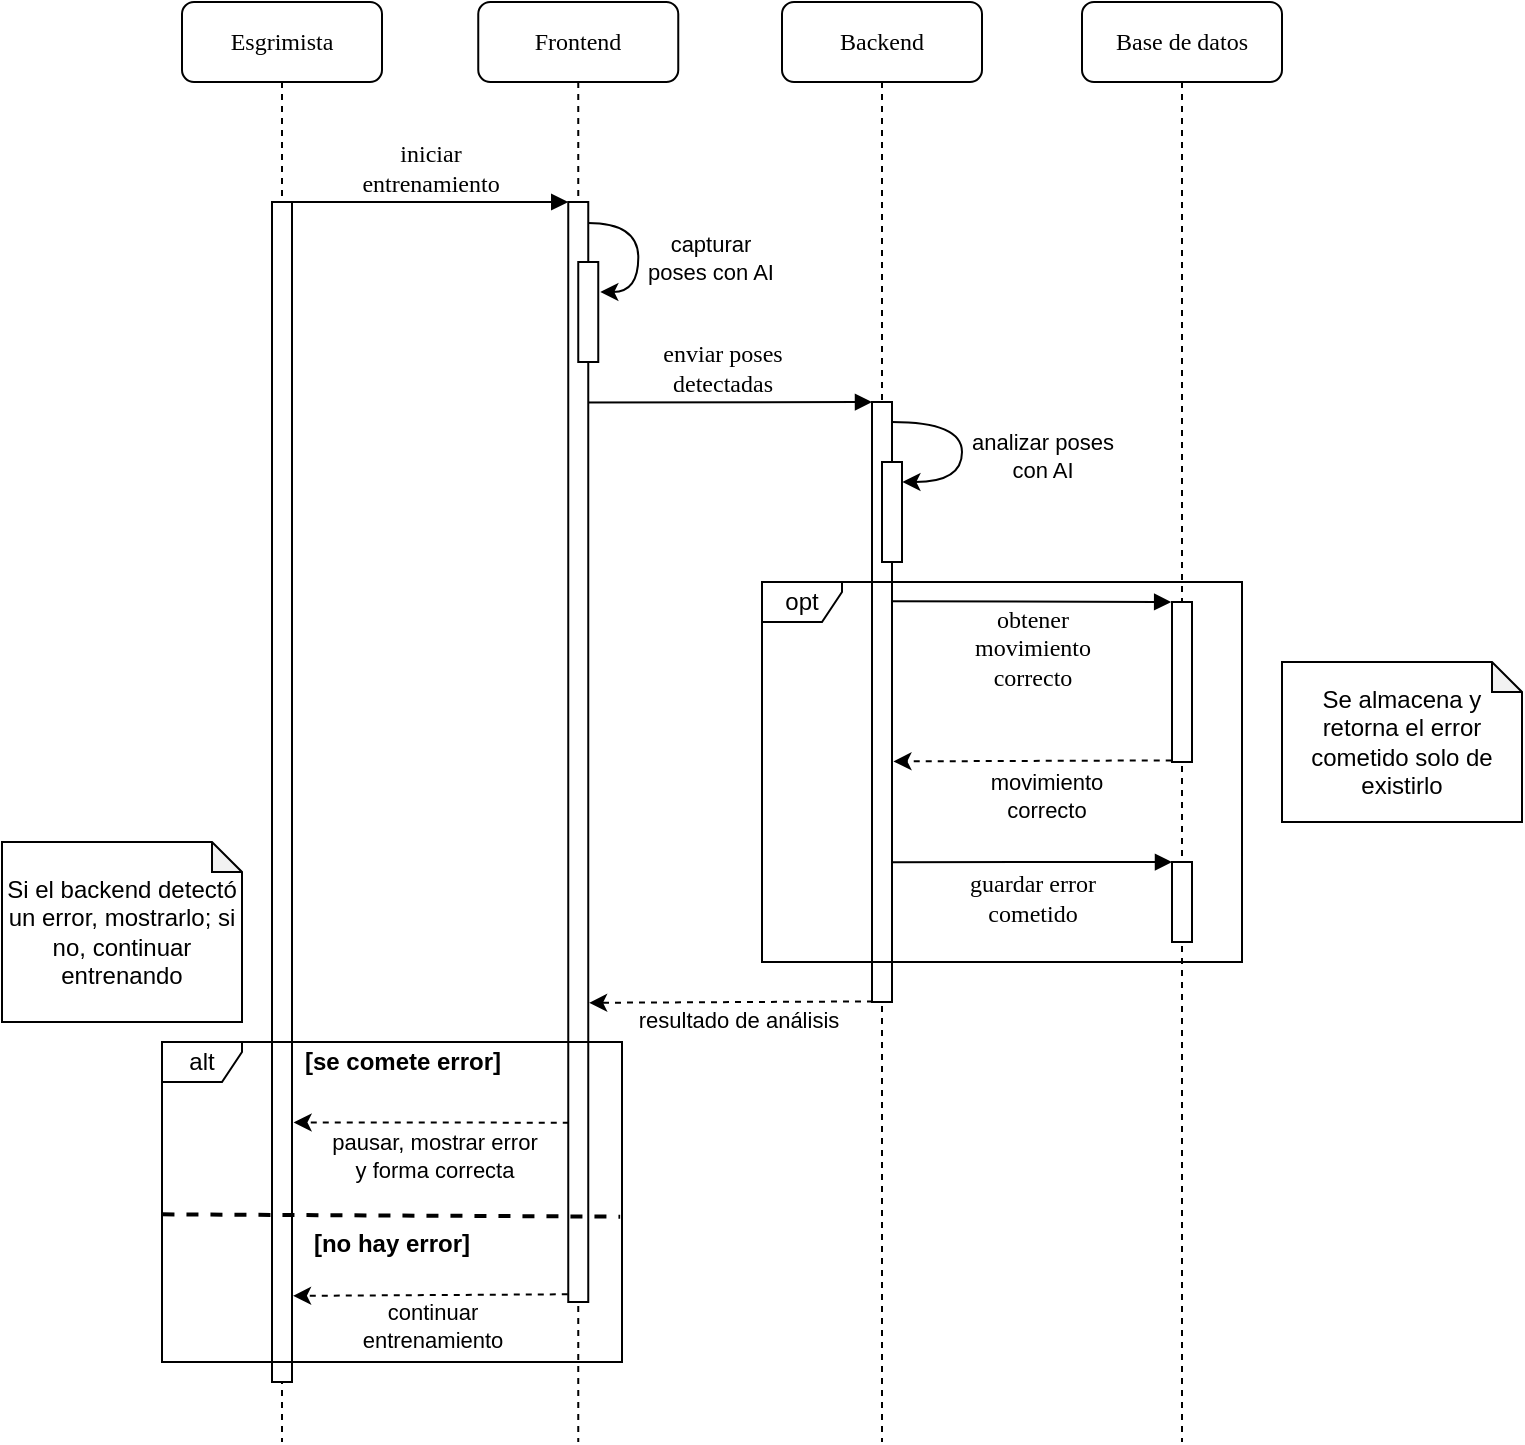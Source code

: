 <mxfile version="21.6.2" type="device">
  <diagram name="Page-1" id="13e1069c-82ec-6db2-03f1-153e76fe0fe0">
    <mxGraphModel dx="1583" dy="933" grid="1" gridSize="10" guides="1" tooltips="1" connect="1" arrows="1" fold="1" page="1" pageScale="1" pageWidth="1100" pageHeight="850" background="none" math="0" shadow="0">
      <root>
        <mxCell id="0" />
        <mxCell id="1" parent="0" />
        <mxCell id="7baba1c4bc27f4b0-3" value="Backend" style="shape=umlLifeline;perimeter=lifelinePerimeter;whiteSpace=wrap;html=1;container=1;collapsible=0;recursiveResize=0;outlineConnect=0;rounded=1;shadow=0;comic=0;labelBackgroundColor=none;strokeWidth=1;fontFamily=Verdana;fontSize=12;align=center;" parent="1" vertex="1">
          <mxGeometry x="400" y="80" width="100" height="720" as="geometry" />
        </mxCell>
        <mxCell id="7baba1c4bc27f4b0-13" value="" style="html=1;points=[];perimeter=orthogonalPerimeter;rounded=0;shadow=0;comic=0;labelBackgroundColor=none;strokeWidth=1;fontFamily=Verdana;fontSize=12;align=center;" parent="7baba1c4bc27f4b0-3" vertex="1">
          <mxGeometry x="45" y="200" width="10" height="300" as="geometry" />
        </mxCell>
        <mxCell id="qBDbkvtDwUS9hgoBzdMr-4" value="" style="html=1;points=[];perimeter=orthogonalPerimeter;rounded=0;shadow=0;comic=0;labelBackgroundColor=none;strokeWidth=1;fontFamily=Verdana;fontSize=12;align=center;" vertex="1" parent="7baba1c4bc27f4b0-3">
          <mxGeometry x="50" y="230" width="10" height="50" as="geometry" />
        </mxCell>
        <mxCell id="qBDbkvtDwUS9hgoBzdMr-5" value="" style="endArrow=classic;html=1;rounded=0;entryX=1.019;entryY=0.192;entryDx=0;entryDy=0;entryPerimeter=0;edgeStyle=orthogonalEdgeStyle;curved=1;" edge="1" parent="7baba1c4bc27f4b0-3" target="qBDbkvtDwUS9hgoBzdMr-4">
          <mxGeometry width="50" height="50" relative="1" as="geometry">
            <mxPoint x="55" y="210" as="sourcePoint" />
            <mxPoint x="116" y="245" as="targetPoint" />
            <Array as="points">
              <mxPoint x="90" y="210" />
              <mxPoint x="90" y="240" />
              <mxPoint x="60" y="240" />
            </Array>
          </mxGeometry>
        </mxCell>
        <mxCell id="qBDbkvtDwUS9hgoBzdMr-6" value="analizar poses &lt;br&gt;con AI" style="edgeLabel;html=1;align=center;verticalAlign=middle;resizable=0;points=[];" vertex="1" connectable="0" parent="qBDbkvtDwUS9hgoBzdMr-5">
          <mxGeometry x="0.157" y="2" relative="1" as="geometry">
            <mxPoint x="38" y="-3" as="offset" />
          </mxGeometry>
        </mxCell>
        <mxCell id="7baba1c4bc27f4b0-4" value="Base de datos" style="shape=umlLifeline;perimeter=lifelinePerimeter;whiteSpace=wrap;html=1;container=1;collapsible=0;recursiveResize=0;outlineConnect=0;rounded=1;shadow=0;comic=0;labelBackgroundColor=none;strokeWidth=1;fontFamily=Verdana;fontSize=12;align=center;" parent="1" vertex="1">
          <mxGeometry x="550" y="80" width="100" height="720" as="geometry" />
        </mxCell>
        <mxCell id="qBDbkvtDwUS9hgoBzdMr-7" value="obtener &lt;br&gt;movimiento &lt;br&gt;correcto" style="html=1;verticalAlign=bottom;endArrow=block;labelBackgroundColor=none;fontFamily=Verdana;fontSize=12;edgeStyle=elbowEdgeStyle;elbow=vertical;entryX=-0.042;entryY=0.002;entryDx=0;entryDy=0;entryPerimeter=0;spacingTop=0;spacing=-5;exitX=0.994;exitY=0.332;exitDx=0;exitDy=0;exitPerimeter=0;" edge="1" parent="7baba1c4bc27f4b0-4" source="7baba1c4bc27f4b0-13">
          <mxGeometry x="0.002" y="-40" relative="1" as="geometry">
            <mxPoint x="-85" y="300.286" as="sourcePoint" />
            <mxPoint x="44.58" y="300.1" as="targetPoint" />
            <mxPoint as="offset" />
          </mxGeometry>
        </mxCell>
        <mxCell id="qBDbkvtDwUS9hgoBzdMr-8" value="" style="html=1;points=[];perimeter=orthogonalPerimeter;rounded=0;shadow=0;comic=0;labelBackgroundColor=none;strokeWidth=1;fontFamily=Verdana;fontSize=12;align=center;" vertex="1" parent="7baba1c4bc27f4b0-4">
          <mxGeometry x="45" y="300" width="10" height="80" as="geometry" />
        </mxCell>
        <mxCell id="qBDbkvtDwUS9hgoBzdMr-11" value="guardar error &lt;br&gt;cometido" style="html=1;verticalAlign=bottom;endArrow=block;labelBackgroundColor=none;fontFamily=Verdana;fontSize=12;edgeStyle=elbowEdgeStyle;elbow=vertical;entryX=-0.042;entryY=0.002;entryDx=0;entryDy=0;entryPerimeter=0;spacingTop=0;spacing=-3;exitX=1.038;exitY=0.767;exitDx=0;exitDy=0;exitPerimeter=0;" edge="1" parent="7baba1c4bc27f4b0-4" source="7baba1c4bc27f4b0-13">
          <mxGeometry x="-0.002" y="-30" relative="1" as="geometry">
            <mxPoint x="-84.58" y="430.186" as="sourcePoint" />
            <mxPoint x="45.0" y="430" as="targetPoint" />
            <mxPoint as="offset" />
          </mxGeometry>
        </mxCell>
        <mxCell id="qBDbkvtDwUS9hgoBzdMr-12" value="" style="html=1;points=[];perimeter=orthogonalPerimeter;rounded=0;shadow=0;comic=0;labelBackgroundColor=none;strokeWidth=1;fontFamily=Verdana;fontSize=12;align=center;" vertex="1" parent="7baba1c4bc27f4b0-4">
          <mxGeometry x="45" y="430" width="10" height="40" as="geometry" />
        </mxCell>
        <mxCell id="7baba1c4bc27f4b0-8" value="Esgrimista" style="shape=umlLifeline;perimeter=lifelinePerimeter;whiteSpace=wrap;html=1;container=1;collapsible=0;recursiveResize=0;outlineConnect=0;rounded=1;shadow=0;comic=0;labelBackgroundColor=none;strokeWidth=1;fontFamily=Verdana;fontSize=12;align=center;" parent="1" vertex="1">
          <mxGeometry x="100" y="80" width="100" height="720" as="geometry" />
        </mxCell>
        <mxCell id="7baba1c4bc27f4b0-9" value="" style="html=1;points=[];perimeter=orthogonalPerimeter;rounded=0;shadow=0;comic=0;labelBackgroundColor=none;strokeWidth=1;fontFamily=Verdana;fontSize=12;align=center;" parent="7baba1c4bc27f4b0-8" vertex="1">
          <mxGeometry x="45" y="100" width="10" height="590" as="geometry" />
        </mxCell>
        <mxCell id="7baba1c4bc27f4b0-11" value="iniciar &lt;br&gt;entrenamiento" style="html=1;verticalAlign=bottom;endArrow=block;entryX=0;entryY=0;labelBackgroundColor=none;fontFamily=Verdana;fontSize=12;edgeStyle=elbowEdgeStyle;elbow=vertical;" parent="1" source="7baba1c4bc27f4b0-9" target="7baba1c4bc27f4b0-10" edge="1">
          <mxGeometry relative="1" as="geometry">
            <mxPoint x="220" y="190" as="sourcePoint" />
          </mxGeometry>
        </mxCell>
        <mxCell id="7baba1c4bc27f4b0-14" value="enviar poses &lt;br&gt;detectadas" style="html=1;verticalAlign=bottom;endArrow=block;entryX=0;entryY=0;labelBackgroundColor=none;fontFamily=Verdana;fontSize=12;edgeStyle=elbowEdgeStyle;elbow=vertical;" parent="1" edge="1">
          <mxGeometry relative="1" as="geometry">
            <mxPoint x="295" y="280.286" as="sourcePoint" />
            <mxPoint x="445" y="280.0" as="targetPoint" />
          </mxGeometry>
        </mxCell>
        <mxCell id="qBDbkvtDwUS9hgoBzdMr-9" value="" style="endArrow=classic;html=1;rounded=0;dashed=1;exitX=-0.013;exitY=0.99;exitDx=0;exitDy=0;exitPerimeter=0;entryX=1.072;entryY=0.599;entryDx=0;entryDy=0;entryPerimeter=0;" edge="1" parent="1" source="qBDbkvtDwUS9hgoBzdMr-8" target="7baba1c4bc27f4b0-13">
          <mxGeometry width="50" height="50" relative="1" as="geometry">
            <mxPoint x="460" y="400" as="sourcePoint" />
            <mxPoint x="510" y="350" as="targetPoint" />
          </mxGeometry>
        </mxCell>
        <mxCell id="qBDbkvtDwUS9hgoBzdMr-10" value="movimiento &lt;br&gt;correcto" style="edgeLabel;html=1;align=center;verticalAlign=middle;resizable=0;points=[];spacing=-4;" vertex="1" connectable="0" parent="qBDbkvtDwUS9hgoBzdMr-9">
          <mxGeometry x="-0.173" relative="1" as="geometry">
            <mxPoint x="-6" y="17" as="offset" />
          </mxGeometry>
        </mxCell>
        <mxCell id="qBDbkvtDwUS9hgoBzdMr-13" value="" style="endArrow=classic;html=1;rounded=0;dashed=1;exitX=0.05;exitY=0.999;exitDx=0;exitDy=0;exitPerimeter=0;entryX=1.043;entryY=0.728;entryDx=0;entryDy=0;entryPerimeter=0;" edge="1" parent="1" source="7baba1c4bc27f4b0-13" target="7baba1c4bc27f4b0-10">
          <mxGeometry width="50" height="50" relative="1" as="geometry">
            <mxPoint x="449" y="550" as="sourcePoint" />
            <mxPoint x="300" y="550" as="targetPoint" />
          </mxGeometry>
        </mxCell>
        <mxCell id="qBDbkvtDwUS9hgoBzdMr-14" value="resultado de análisis" style="edgeLabel;html=1;align=center;verticalAlign=middle;resizable=0;points=[];spacing=-4;" vertex="1" connectable="0" parent="qBDbkvtDwUS9hgoBzdMr-13">
          <mxGeometry x="-0.173" relative="1" as="geometry">
            <mxPoint x="-9" y="9" as="offset" />
          </mxGeometry>
        </mxCell>
        <mxCell id="qBDbkvtDwUS9hgoBzdMr-15" value="opt" style="shape=umlFrame;whiteSpace=wrap;html=1;pointerEvents=0;width=40;height=20;" vertex="1" parent="1">
          <mxGeometry x="390" y="370" width="240" height="190" as="geometry" />
        </mxCell>
        <mxCell id="qBDbkvtDwUS9hgoBzdMr-18" value="Se almacena y retorna el error cometido solo de existirlo" style="shape=note;whiteSpace=wrap;html=1;backgroundOutline=1;darkOpacity=0.05;size=15;" vertex="1" parent="1">
          <mxGeometry x="650" y="410" width="120" height="80" as="geometry" />
        </mxCell>
        <mxCell id="7baba1c4bc27f4b0-2" value="Frontend" style="shape=umlLifeline;perimeter=lifelinePerimeter;whiteSpace=wrap;html=1;container=1;collapsible=0;recursiveResize=0;outlineConnect=0;rounded=1;shadow=0;comic=0;labelBackgroundColor=none;strokeWidth=1;fontFamily=Verdana;fontSize=12;align=center;" parent="1" vertex="1">
          <mxGeometry x="248.13" y="80" width="100" height="720" as="geometry" />
        </mxCell>
        <mxCell id="7baba1c4bc27f4b0-10" value="" style="html=1;points=[];perimeter=orthogonalPerimeter;rounded=0;shadow=0;comic=0;labelBackgroundColor=none;strokeWidth=1;fontFamily=Verdana;fontSize=12;align=center;" parent="7baba1c4bc27f4b0-2" vertex="1">
          <mxGeometry x="45" y="100" width="10" height="550" as="geometry" />
        </mxCell>
        <mxCell id="qBDbkvtDwUS9hgoBzdMr-1" value="" style="html=1;points=[];perimeter=orthogonalPerimeter;rounded=0;shadow=0;comic=0;labelBackgroundColor=none;strokeWidth=1;fontFamily=Verdana;fontSize=12;align=center;" vertex="1" parent="7baba1c4bc27f4b0-2">
          <mxGeometry x="50" y="130" width="10" height="50" as="geometry" />
        </mxCell>
        <mxCell id="qBDbkvtDwUS9hgoBzdMr-2" value="" style="endArrow=classic;html=1;rounded=0;exitX=0.994;exitY=0.019;exitDx=0;exitDy=0;exitPerimeter=0;entryX=1.103;entryY=0.299;entryDx=0;entryDy=0;entryPerimeter=0;edgeStyle=orthogonalEdgeStyle;curved=1;" edge="1" parent="7baba1c4bc27f4b0-2" source="7baba1c4bc27f4b0-10" target="qBDbkvtDwUS9hgoBzdMr-1">
          <mxGeometry width="50" height="50" relative="1" as="geometry">
            <mxPoint x="120" y="200" as="sourcePoint" />
            <mxPoint x="170" y="150" as="targetPoint" />
            <Array as="points">
              <mxPoint x="80" y="111" />
              <mxPoint x="80" y="145" />
            </Array>
          </mxGeometry>
        </mxCell>
        <mxCell id="qBDbkvtDwUS9hgoBzdMr-3" value="capturar &lt;br&gt;poses con AI" style="edgeLabel;html=1;align=center;verticalAlign=middle;resizable=0;points=[];" vertex="1" connectable="0" parent="qBDbkvtDwUS9hgoBzdMr-2">
          <mxGeometry x="0.157" y="2" relative="1" as="geometry">
            <mxPoint x="34" y="-3" as="offset" />
          </mxGeometry>
        </mxCell>
        <mxCell id="qBDbkvtDwUS9hgoBzdMr-22" value="alt" style="shape=umlFrame;whiteSpace=wrap;html=1;pointerEvents=0;width=40;height=20;" vertex="1" parent="1">
          <mxGeometry x="90" y="600" width="230" height="160" as="geometry" />
        </mxCell>
        <mxCell id="qBDbkvtDwUS9hgoBzdMr-24" value="" style="endArrow=classic;html=1;rounded=0;dashed=1;exitX=0.025;exitY=0.837;exitDx=0;exitDy=0;exitPerimeter=0;entryX=1.08;entryY=0.78;entryDx=0;entryDy=0;entryPerimeter=0;" edge="1" parent="1" source="7baba1c4bc27f4b0-10" target="7baba1c4bc27f4b0-9">
          <mxGeometry width="50" height="50" relative="1" as="geometry">
            <mxPoint x="285.5" y="640" as="sourcePoint" />
            <mxPoint x="160" y="640" as="targetPoint" />
          </mxGeometry>
        </mxCell>
        <mxCell id="qBDbkvtDwUS9hgoBzdMr-25" value="pausar, mostrar error &lt;br&gt;y forma correcta" style="edgeLabel;html=1;align=center;verticalAlign=middle;resizable=0;points=[];spacing=-4;" vertex="1" connectable="0" parent="qBDbkvtDwUS9hgoBzdMr-24">
          <mxGeometry x="-0.173" relative="1" as="geometry">
            <mxPoint x="-11" y="16" as="offset" />
          </mxGeometry>
        </mxCell>
        <mxCell id="qBDbkvtDwUS9hgoBzdMr-26" value="" style="endArrow=none;dashed=1;html=1;strokeWidth=2;rounded=0;exitX=0.001;exitY=0.609;exitDx=0;exitDy=0;exitPerimeter=0;entryX=0.996;entryY=0.618;entryDx=0;entryDy=0;entryPerimeter=0;" edge="1" parent="1">
          <mxGeometry width="50" height="50" relative="1" as="geometry">
            <mxPoint x="90.23" y="686.17" as="sourcePoint" />
            <mxPoint x="319.08" y="687.34" as="targetPoint" />
          </mxGeometry>
        </mxCell>
        <mxCell id="qBDbkvtDwUS9hgoBzdMr-28" value="[se comete error]" style="text;html=1;strokeColor=none;fillColor=none;align=center;verticalAlign=middle;whiteSpace=wrap;rounded=0;fontStyle=1" vertex="1" parent="1">
          <mxGeometry x="158.5" y="600" width="102.5" height="20" as="geometry" />
        </mxCell>
        <mxCell id="qBDbkvtDwUS9hgoBzdMr-29" value="[no hay error]" style="text;html=1;strokeColor=none;fillColor=none;align=center;verticalAlign=middle;whiteSpace=wrap;rounded=0;fontStyle=1" vertex="1" parent="1">
          <mxGeometry x="161.88" y="691" width="86.25" height="20" as="geometry" />
        </mxCell>
        <mxCell id="qBDbkvtDwUS9hgoBzdMr-30" value="" style="endArrow=classic;html=1;rounded=0;dashed=1;exitX=-0.024;exitY=0.993;exitDx=0;exitDy=0;exitPerimeter=0;entryX=1.051;entryY=0.927;entryDx=0;entryDy=0;entryPerimeter=0;" edge="1" parent="1" source="7baba1c4bc27f4b0-10" target="7baba1c4bc27f4b0-9">
          <mxGeometry width="50" height="50" relative="1" as="geometry">
            <mxPoint x="284.25" y="720" as="sourcePoint" />
            <mxPoint x="150" y="720" as="targetPoint" />
          </mxGeometry>
        </mxCell>
        <mxCell id="qBDbkvtDwUS9hgoBzdMr-31" value="continuar &lt;br&gt;entrenamiento" style="edgeLabel;html=1;align=center;verticalAlign=middle;resizable=0;points=[];spacing=-4;" vertex="1" connectable="0" parent="qBDbkvtDwUS9hgoBzdMr-30">
          <mxGeometry x="-0.173" relative="1" as="geometry">
            <mxPoint x="-11" y="15" as="offset" />
          </mxGeometry>
        </mxCell>
        <mxCell id="qBDbkvtDwUS9hgoBzdMr-32" value="Si el backend detectó un error, mostrarlo; si no, continuar entrenando" style="shape=note;whiteSpace=wrap;html=1;backgroundOutline=1;darkOpacity=0.05;size=15;" vertex="1" parent="1">
          <mxGeometry x="10" y="500" width="120" height="90" as="geometry" />
        </mxCell>
      </root>
    </mxGraphModel>
  </diagram>
</mxfile>
